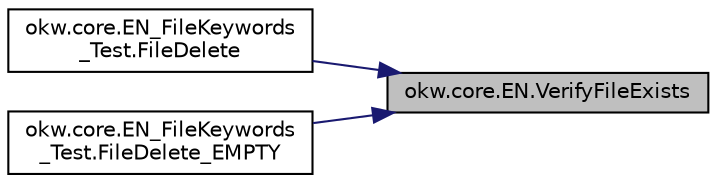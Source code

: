 digraph "okw.core.EN.VerifyFileExists"
{
 // INTERACTIVE_SVG=YES
 // LATEX_PDF_SIZE
  edge [fontname="Helvetica",fontsize="10",labelfontname="Helvetica",labelfontsize="10"];
  node [fontname="Helvetica",fontsize="10",shape=record];
  rankdir="RL";
  Node3051 [label="okw.core.EN.VerifyFileExists",height=0.2,width=0.4,color="black", fillcolor="grey75", style="filled", fontcolor="black",tooltip="Prüft, ob die gegebene Datei existiert."];
  Node3051 -> Node3052 [dir="back",color="midnightblue",fontsize="10",style="solid",fontname="Helvetica"];
  Node3052 [label="okw.core.EN_FileKeywords\l_Test.FileDelete",height=0.2,width=0.4,color="black", fillcolor="white", style="filled",URL="$classokw_1_1core_1_1_e_n___file_keywords___test.html#acb04e50447def00a22be9b52b5327aac",tooltip="Prüft das Schlüsselwort File."];
  Node3051 -> Node3053 [dir="back",color="midnightblue",fontsize="10",style="solid",fontname="Helvetica"];
  Node3053 [label="okw.core.EN_FileKeywords\l_Test.FileDelete_EMPTY",height=0.2,width=0.4,color="black", fillcolor="white", style="filled",URL="$classokw_1_1core_1_1_e_n___file_keywords___test.html#ac1eeb5773fc9c3a4854198e37b2f5dea",tooltip="Prüft das Schlüsselwort File."];
}
